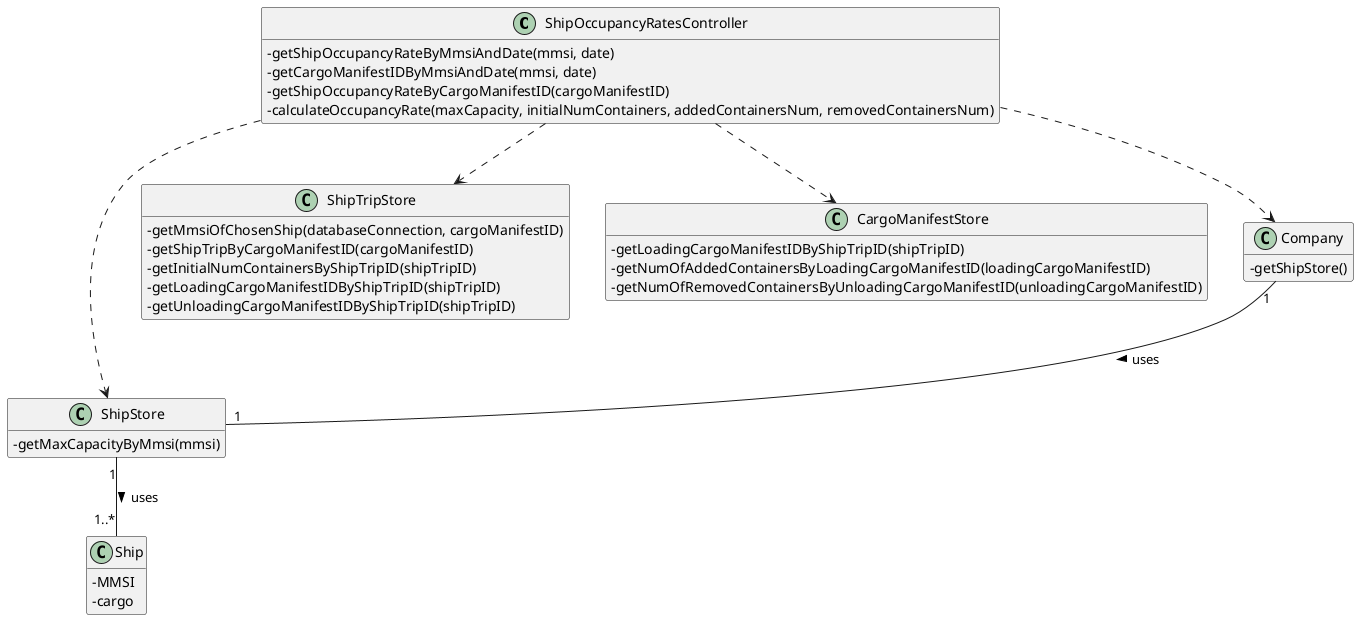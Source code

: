 @startuml

hide empty methods
hide empty attributes
'left to right direction
skinparam classAttributeIconSize 0

class ShipOccupancyRatesController{
- getShipOccupancyRateByMmsiAndDate(mmsi, date)
- getCargoManifestIDByMmsiAndDate(mmsi, date)
- getShipOccupancyRateByCargoManifestID(cargoManifestID)
- calculateOccupancyRate(maxCapacity, initialNumContainers, addedContainersNum, removedContainersNum)
}

class ShipStore{
- getMaxCapacityByMmsi(mmsi)
}

class ShipTripStore{
- getMmsiOfChosenShip(databaseConnection, cargoManifestID)
- getShipTripByCargoManifestID(cargoManifestID)
- getInitialNumContainersByShipTripID(shipTripID)
- getLoadingCargoManifestIDByShipTripID(shipTripID)
- getUnloadingCargoManifestIDByShipTripID(shipTripID)
}

class CargoManifestStore{
- getLoadingCargoManifestIDByShipTripID(shipTripID)
- getNumOfAddedContainersByLoadingCargoManifestID(loadingCargoManifestID)
- getNumOfRemovedContainersByUnloadingCargoManifestID(unloadingCargoManifestID)
}

class Company{
- getShipStore()
}

class Ship {
- MMSI
- cargo
}

'class ShipsStore{
'- findShipByAnyCode(code)
'}

'class ShipsBST{
'- findShipByMmsi(MMSI)
'}

'class BST{}

ShipOccupancyRatesController ..> Company
ShipOccupancyRatesController ..> ShipStore
ShipOccupancyRatesController ..> ShipTripStore
ShipOccupancyRatesController ..> CargoManifestStore
Company "1" -- "1" ShipStore : uses >
ShipStore "1" -- "1..*" Ship : uses >

@enduml